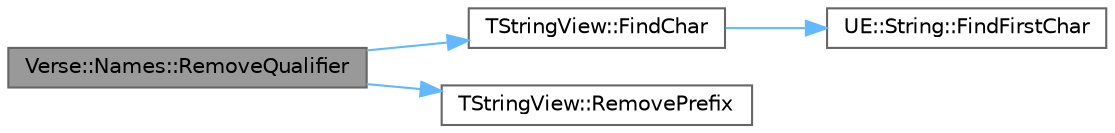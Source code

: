 digraph "Verse::Names::RemoveQualifier"
{
 // INTERACTIVE_SVG=YES
 // LATEX_PDF_SIZE
  bgcolor="transparent";
  edge [fontname=Helvetica,fontsize=10,labelfontname=Helvetica,labelfontsize=10];
  node [fontname=Helvetica,fontsize=10,shape=box,height=0.2,width=0.4];
  rankdir="LR";
  Node1 [id="Node000001",label="Verse::Names::RemoveQualifier",height=0.2,width=0.4,color="gray40", fillcolor="grey60", style="filled", fontcolor="black",tooltip=" "];
  Node1 -> Node2 [id="edge1_Node000001_Node000002",color="steelblue1",style="solid",tooltip=" "];
  Node2 [id="Node000002",label="TStringView::FindChar",height=0.2,width=0.4,color="grey40", fillcolor="white", style="filled",URL="$dd/dbe/classTStringView.html#afd9cf64affc765dc94006d184e46e8a6",tooltip="Search the view for the first occurrence of a character."];
  Node2 -> Node3 [id="edge2_Node000002_Node000003",color="steelblue1",style="solid",tooltip=" "];
  Node3 [id="Node000003",label="UE::String::FindFirstChar",height=0.2,width=0.4,color="grey40", fillcolor="white", style="filled",URL="$d9/d2e/namespaceUE_1_1String.html#a5c649326902a5d2e7c020b8af7c2a1fb",tooltip="Search the view for the first occurrence of the search character."];
  Node1 -> Node4 [id="edge3_Node000001_Node000004",color="steelblue1",style="solid",tooltip=" "];
  Node4 [id="Node000004",label="TStringView::RemovePrefix",height=0.2,width=0.4,color="grey40", fillcolor="white", style="filled",URL="$dd/dbe/classTStringView.html#a88c9548d767f33392368bbe17f2e9e66",tooltip="Modifies the view to remove the given number of characters from the start."];
}
